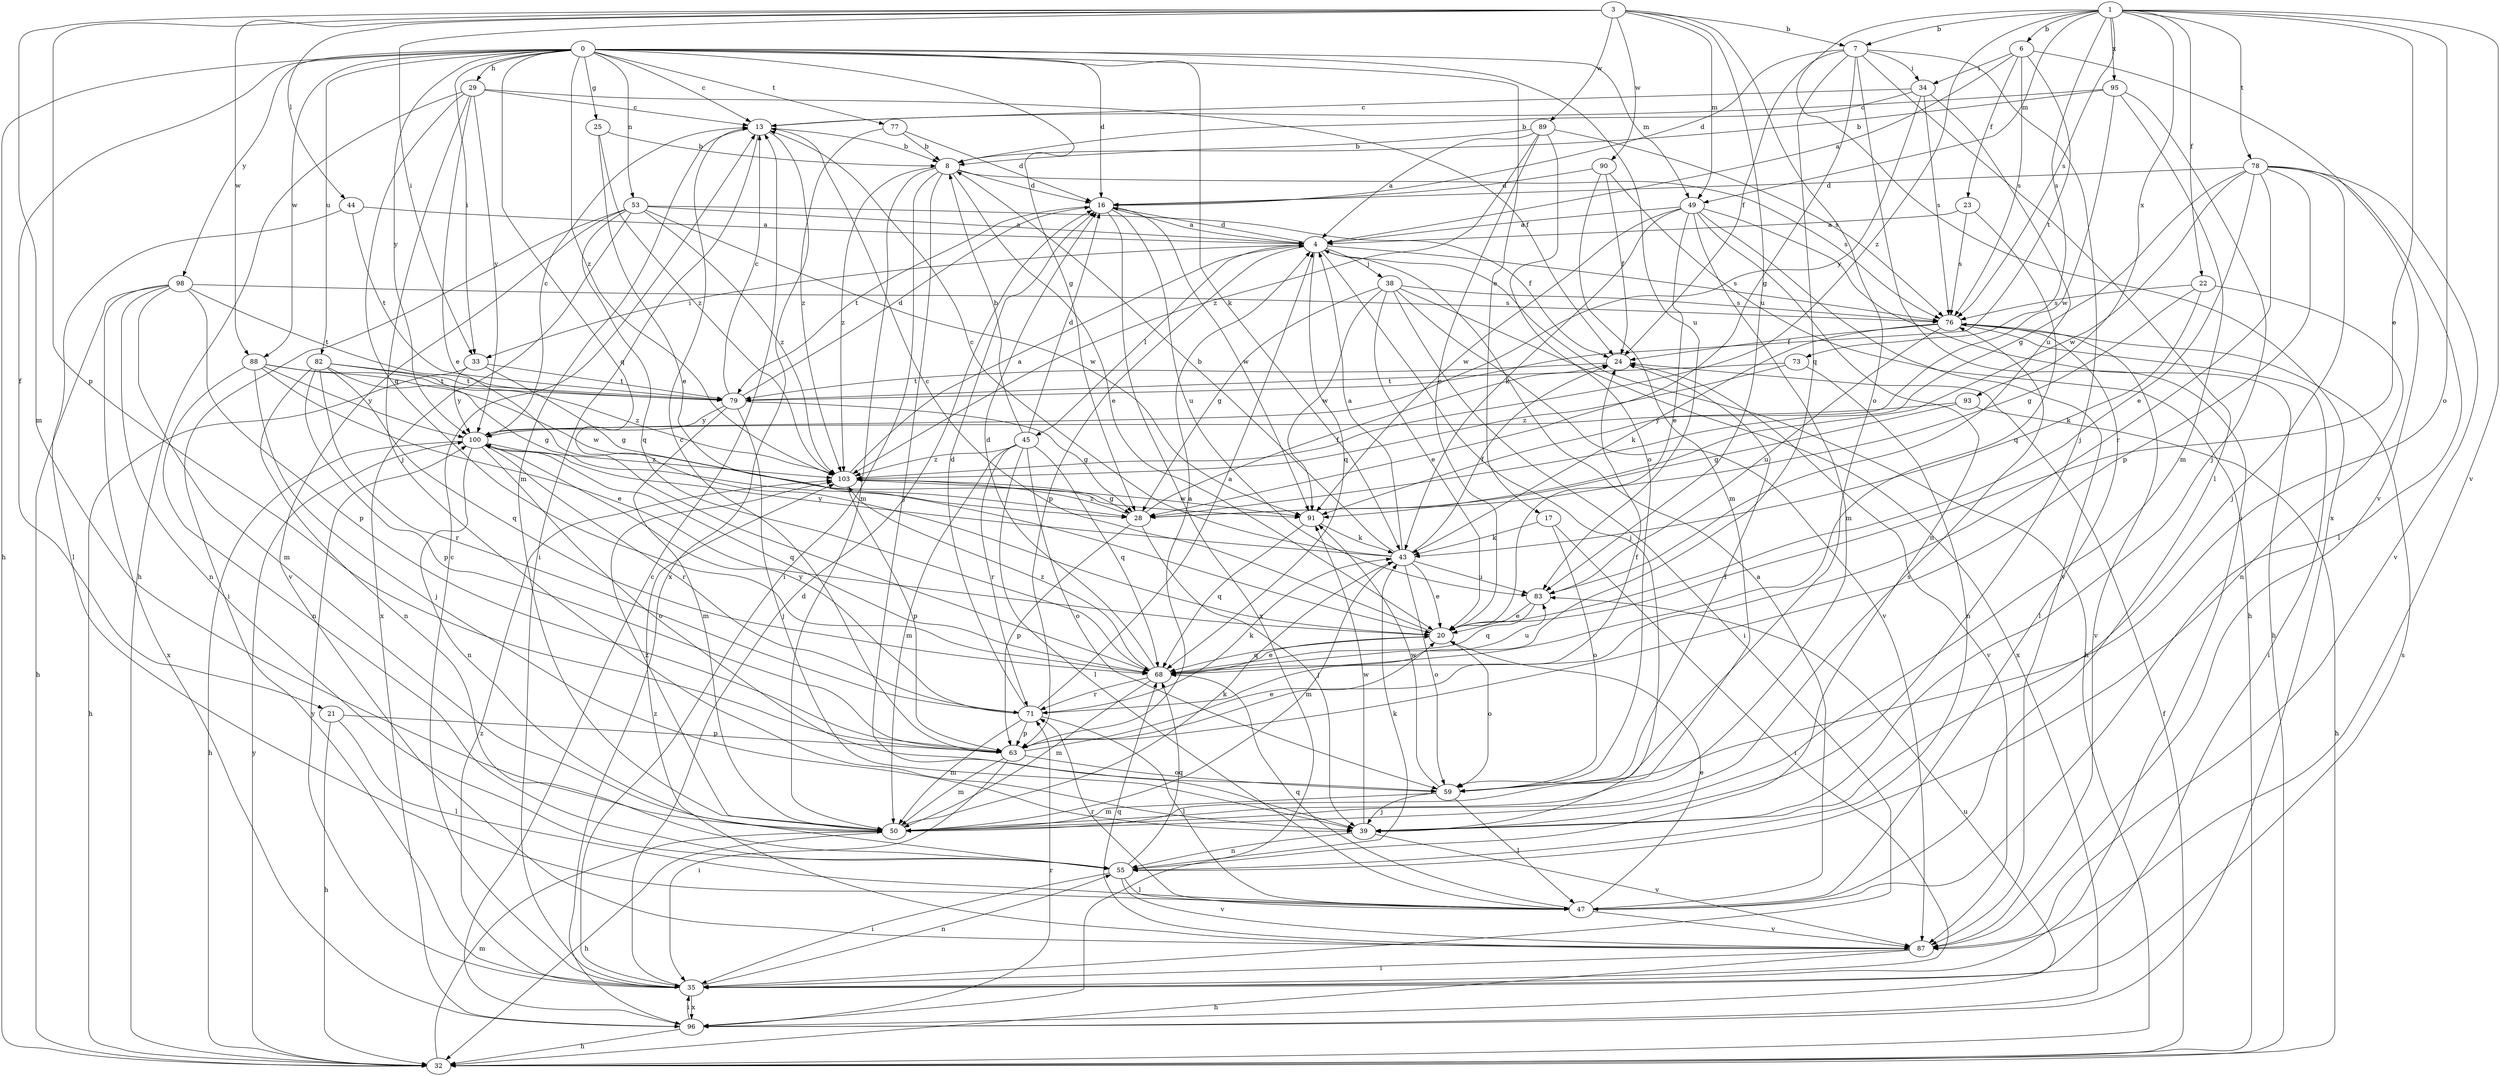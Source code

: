 strict digraph  {
0;
1;
3;
4;
6;
7;
8;
13;
16;
17;
20;
21;
22;
23;
24;
25;
28;
29;
32;
33;
34;
35;
38;
39;
43;
44;
45;
47;
49;
50;
53;
55;
59;
63;
68;
71;
73;
76;
77;
78;
79;
82;
83;
87;
88;
89;
90;
91;
93;
95;
96;
98;
100;
103;
0 -> 13  [label=c];
0 -> 16  [label=d];
0 -> 17  [label=e];
0 -> 21  [label=f];
0 -> 25  [label=g];
0 -> 28  [label=g];
0 -> 29  [label=h];
0 -> 32  [label=h];
0 -> 33  [label=i];
0 -> 43  [label=k];
0 -> 49  [label=m];
0 -> 53  [label=n];
0 -> 68  [label=q];
0 -> 77  [label=t];
0 -> 82  [label=u];
0 -> 83  [label=u];
0 -> 88  [label=w];
0 -> 98  [label=y];
0 -> 100  [label=y];
0 -> 103  [label=z];
1 -> 6  [label=b];
1 -> 7  [label=b];
1 -> 20  [label=e];
1 -> 22  [label=f];
1 -> 49  [label=m];
1 -> 59  [label=o];
1 -> 73  [label=s];
1 -> 76  [label=s];
1 -> 78  [label=t];
1 -> 87  [label=v];
1 -> 93  [label=x];
1 -> 95  [label=x];
1 -> 96  [label=x];
1 -> 103  [label=z];
3 -> 7  [label=b];
3 -> 33  [label=i];
3 -> 44  [label=l];
3 -> 49  [label=m];
3 -> 50  [label=m];
3 -> 59  [label=o];
3 -> 63  [label=p];
3 -> 83  [label=u];
3 -> 88  [label=w];
3 -> 89  [label=w];
3 -> 90  [label=w];
4 -> 16  [label=d];
4 -> 32  [label=h];
4 -> 33  [label=i];
4 -> 38  [label=j];
4 -> 39  [label=j];
4 -> 45  [label=l];
4 -> 63  [label=p];
4 -> 68  [label=q];
4 -> 76  [label=s];
6 -> 4  [label=a];
6 -> 23  [label=f];
6 -> 34  [label=i];
6 -> 76  [label=s];
6 -> 79  [label=t];
6 -> 87  [label=v];
7 -> 16  [label=d];
7 -> 24  [label=f];
7 -> 28  [label=g];
7 -> 34  [label=i];
7 -> 35  [label=i];
7 -> 39  [label=j];
7 -> 47  [label=l];
7 -> 68  [label=q];
8 -> 16  [label=d];
8 -> 20  [label=e];
8 -> 35  [label=i];
8 -> 39  [label=j];
8 -> 50  [label=m];
8 -> 76  [label=s];
8 -> 103  [label=z];
13 -> 8  [label=b];
13 -> 35  [label=i];
13 -> 50  [label=m];
13 -> 96  [label=x];
16 -> 4  [label=a];
16 -> 79  [label=t];
16 -> 83  [label=u];
16 -> 91  [label=w];
16 -> 96  [label=x];
17 -> 35  [label=i];
17 -> 43  [label=k];
17 -> 59  [label=o];
20 -> 13  [label=c];
20 -> 59  [label=o];
20 -> 68  [label=q];
21 -> 32  [label=h];
21 -> 47  [label=l];
21 -> 63  [label=p];
22 -> 28  [label=g];
22 -> 43  [label=k];
22 -> 55  [label=n];
22 -> 76  [label=s];
23 -> 4  [label=a];
23 -> 68  [label=q];
23 -> 76  [label=s];
24 -> 79  [label=t];
24 -> 87  [label=v];
25 -> 8  [label=b];
25 -> 20  [label=e];
25 -> 103  [label=z];
28 -> 24  [label=f];
28 -> 39  [label=j];
28 -> 63  [label=p];
28 -> 103  [label=z];
29 -> 13  [label=c];
29 -> 20  [label=e];
29 -> 24  [label=f];
29 -> 32  [label=h];
29 -> 39  [label=j];
29 -> 68  [label=q];
29 -> 100  [label=y];
32 -> 24  [label=f];
32 -> 50  [label=m];
32 -> 100  [label=y];
33 -> 28  [label=g];
33 -> 32  [label=h];
33 -> 79  [label=t];
33 -> 100  [label=y];
34 -> 8  [label=b];
34 -> 13  [label=c];
34 -> 76  [label=s];
34 -> 83  [label=u];
34 -> 100  [label=y];
35 -> 13  [label=c];
35 -> 16  [label=d];
35 -> 55  [label=n];
35 -> 76  [label=s];
35 -> 96  [label=x];
35 -> 100  [label=y];
35 -> 103  [label=z];
38 -> 20  [label=e];
38 -> 28  [label=g];
38 -> 35  [label=i];
38 -> 76  [label=s];
38 -> 87  [label=v];
38 -> 91  [label=w];
38 -> 96  [label=x];
39 -> 55  [label=n];
39 -> 87  [label=v];
39 -> 91  [label=w];
43 -> 4  [label=a];
43 -> 8  [label=b];
43 -> 13  [label=c];
43 -> 20  [label=e];
43 -> 24  [label=f];
43 -> 50  [label=m];
43 -> 59  [label=o];
43 -> 83  [label=u];
43 -> 100  [label=y];
44 -> 4  [label=a];
44 -> 47  [label=l];
44 -> 79  [label=t];
45 -> 8  [label=b];
45 -> 16  [label=d];
45 -> 47  [label=l];
45 -> 50  [label=m];
45 -> 59  [label=o];
45 -> 68  [label=q];
45 -> 71  [label=r];
45 -> 103  [label=z];
47 -> 4  [label=a];
47 -> 20  [label=e];
47 -> 68  [label=q];
47 -> 71  [label=r];
47 -> 87  [label=v];
49 -> 4  [label=a];
49 -> 20  [label=e];
49 -> 32  [label=h];
49 -> 43  [label=k];
49 -> 50  [label=m];
49 -> 55  [label=n];
49 -> 87  [label=v];
49 -> 91  [label=w];
50 -> 32  [label=h];
50 -> 43  [label=k];
50 -> 76  [label=s];
50 -> 103  [label=z];
53 -> 4  [label=a];
53 -> 24  [label=f];
53 -> 35  [label=i];
53 -> 68  [label=q];
53 -> 87  [label=v];
53 -> 91  [label=w];
53 -> 96  [label=x];
53 -> 103  [label=z];
55 -> 35  [label=i];
55 -> 43  [label=k];
55 -> 47  [label=l];
55 -> 68  [label=q];
55 -> 87  [label=v];
59 -> 24  [label=f];
59 -> 39  [label=j];
59 -> 47  [label=l];
59 -> 50  [label=m];
59 -> 91  [label=w];
63 -> 4  [label=a];
63 -> 13  [label=c];
63 -> 20  [label=e];
63 -> 24  [label=f];
63 -> 35  [label=i];
63 -> 50  [label=m];
63 -> 59  [label=o];
68 -> 16  [label=d];
68 -> 20  [label=e];
68 -> 50  [label=m];
68 -> 71  [label=r];
68 -> 83  [label=u];
68 -> 103  [label=z];
71 -> 4  [label=a];
71 -> 16  [label=d];
71 -> 43  [label=k];
71 -> 47  [label=l];
71 -> 50  [label=m];
71 -> 63  [label=p];
71 -> 100  [label=y];
73 -> 55  [label=n];
73 -> 79  [label=t];
73 -> 103  [label=z];
76 -> 24  [label=f];
76 -> 35  [label=i];
76 -> 43  [label=k];
76 -> 47  [label=l];
76 -> 83  [label=u];
76 -> 87  [label=v];
77 -> 8  [label=b];
77 -> 16  [label=d];
77 -> 103  [label=z];
78 -> 16  [label=d];
78 -> 20  [label=e];
78 -> 28  [label=g];
78 -> 39  [label=j];
78 -> 47  [label=l];
78 -> 63  [label=p];
78 -> 71  [label=r];
78 -> 87  [label=v];
78 -> 91  [label=w];
79 -> 13  [label=c];
79 -> 16  [label=d];
79 -> 28  [label=g];
79 -> 39  [label=j];
79 -> 50  [label=m];
79 -> 100  [label=y];
82 -> 28  [label=g];
82 -> 55  [label=n];
82 -> 63  [label=p];
82 -> 68  [label=q];
82 -> 71  [label=r];
82 -> 79  [label=t];
82 -> 103  [label=z];
83 -> 20  [label=e];
83 -> 68  [label=q];
87 -> 32  [label=h];
87 -> 35  [label=i];
87 -> 68  [label=q];
87 -> 103  [label=z];
88 -> 20  [label=e];
88 -> 39  [label=j];
88 -> 55  [label=n];
88 -> 79  [label=t];
88 -> 91  [label=w];
88 -> 100  [label=y];
89 -> 4  [label=a];
89 -> 8  [label=b];
89 -> 20  [label=e];
89 -> 59  [label=o];
89 -> 76  [label=s];
89 -> 103  [label=z];
90 -> 16  [label=d];
90 -> 24  [label=f];
90 -> 32  [label=h];
90 -> 50  [label=m];
91 -> 43  [label=k];
91 -> 68  [label=q];
93 -> 28  [label=g];
93 -> 32  [label=h];
93 -> 100  [label=y];
95 -> 8  [label=b];
95 -> 13  [label=c];
95 -> 39  [label=j];
95 -> 50  [label=m];
95 -> 91  [label=w];
96 -> 13  [label=c];
96 -> 32  [label=h];
96 -> 35  [label=i];
96 -> 71  [label=r];
96 -> 83  [label=u];
98 -> 32  [label=h];
98 -> 50  [label=m];
98 -> 55  [label=n];
98 -> 63  [label=p];
98 -> 76  [label=s];
98 -> 79  [label=t];
98 -> 96  [label=x];
100 -> 13  [label=c];
100 -> 32  [label=h];
100 -> 55  [label=n];
100 -> 59  [label=o];
100 -> 68  [label=q];
100 -> 71  [label=r];
100 -> 103  [label=z];
103 -> 4  [label=a];
103 -> 28  [label=g];
103 -> 63  [label=p];
103 -> 91  [label=w];
}
